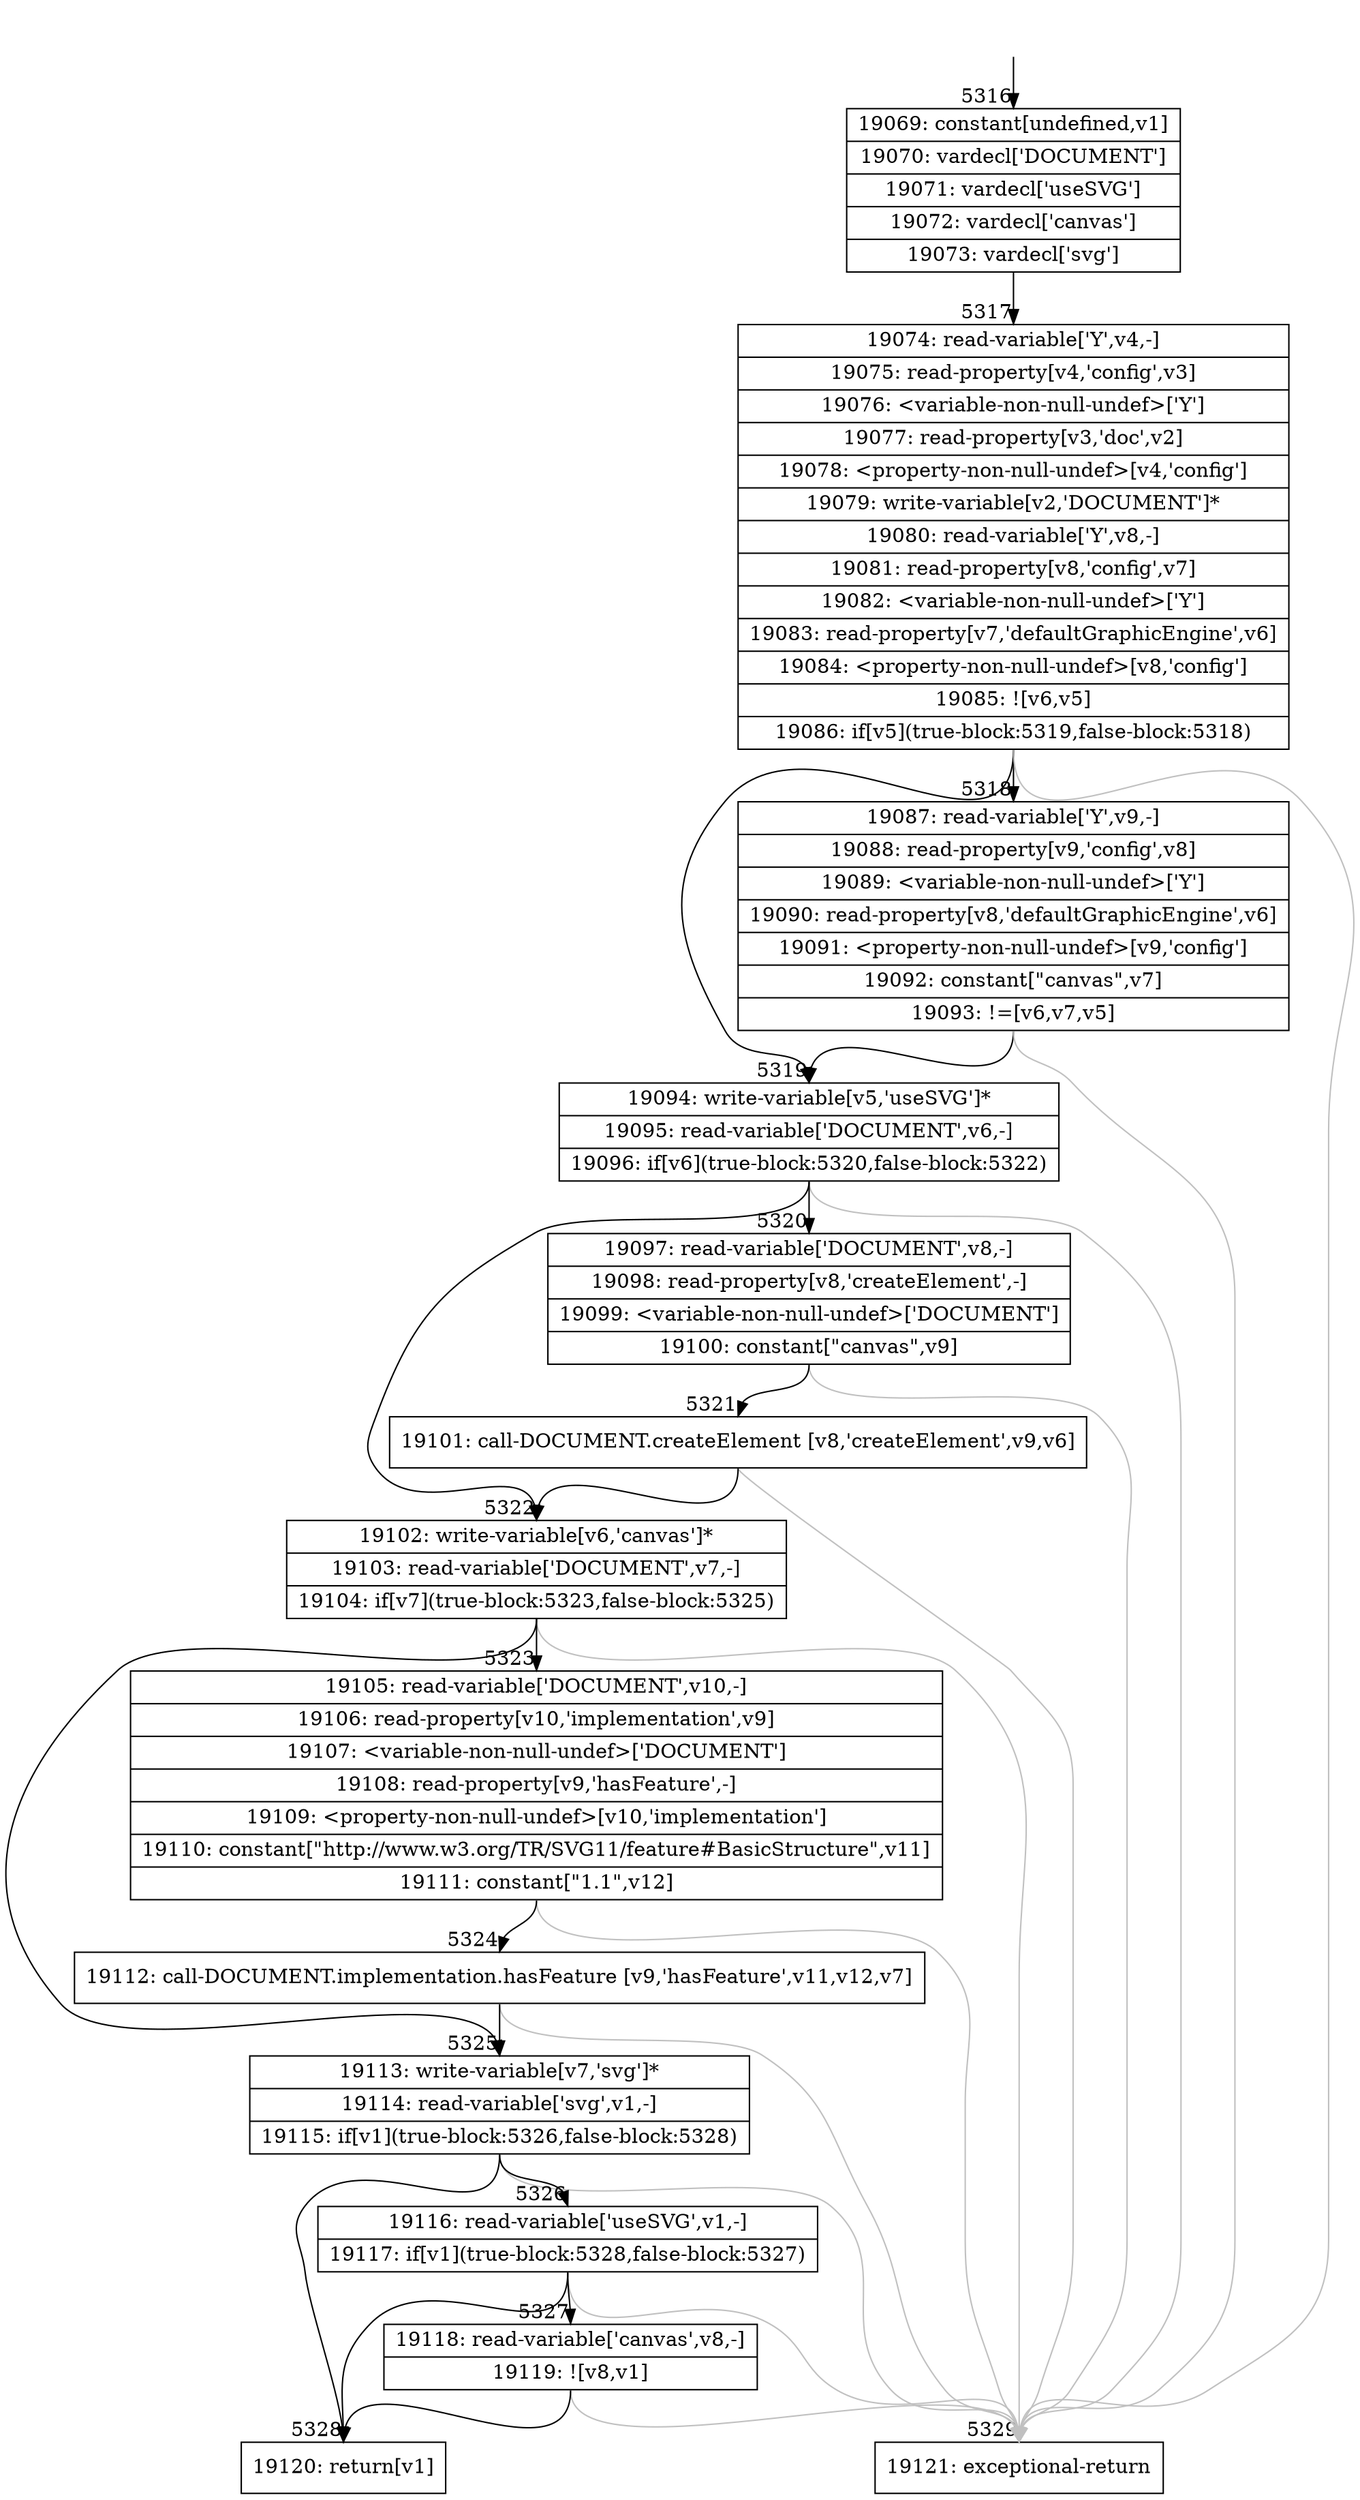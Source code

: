 digraph {
rankdir="TD"
BB_entry251[shape=none,label=""];
BB_entry251 -> BB5316 [tailport=s, headport=n, headlabel="    5316"]
BB5316 [shape=record label="{19069: constant[undefined,v1]|19070: vardecl['DOCUMENT']|19071: vardecl['useSVG']|19072: vardecl['canvas']|19073: vardecl['svg']}" ] 
BB5316 -> BB5317 [tailport=s, headport=n, headlabel="      5317"]
BB5317 [shape=record label="{19074: read-variable['Y',v4,-]|19075: read-property[v4,'config',v3]|19076: \<variable-non-null-undef\>['Y']|19077: read-property[v3,'doc',v2]|19078: \<property-non-null-undef\>[v4,'config']|19079: write-variable[v2,'DOCUMENT']*|19080: read-variable['Y',v8,-]|19081: read-property[v8,'config',v7]|19082: \<variable-non-null-undef\>['Y']|19083: read-property[v7,'defaultGraphicEngine',v6]|19084: \<property-non-null-undef\>[v8,'config']|19085: ![v6,v5]|19086: if[v5](true-block:5319,false-block:5318)}" ] 
BB5317 -> BB5319 [tailport=s, headport=n, headlabel="      5319"]
BB5317 -> BB5318 [tailport=s, headport=n, headlabel="      5318"]
BB5317 -> BB5329 [tailport=s, headport=n, color=gray, headlabel="      5329"]
BB5318 [shape=record label="{19087: read-variable['Y',v9,-]|19088: read-property[v9,'config',v8]|19089: \<variable-non-null-undef\>['Y']|19090: read-property[v8,'defaultGraphicEngine',v6]|19091: \<property-non-null-undef\>[v9,'config']|19092: constant[\"canvas\",v7]|19093: !=[v6,v7,v5]}" ] 
BB5318 -> BB5319 [tailport=s, headport=n]
BB5318 -> BB5329 [tailport=s, headport=n, color=gray]
BB5319 [shape=record label="{19094: write-variable[v5,'useSVG']*|19095: read-variable['DOCUMENT',v6,-]|19096: if[v6](true-block:5320,false-block:5322)}" ] 
BB5319 -> BB5322 [tailport=s, headport=n, headlabel="      5322"]
BB5319 -> BB5320 [tailport=s, headport=n, headlabel="      5320"]
BB5319 -> BB5329 [tailport=s, headport=n, color=gray]
BB5320 [shape=record label="{19097: read-variable['DOCUMENT',v8,-]|19098: read-property[v8,'createElement',-]|19099: \<variable-non-null-undef\>['DOCUMENT']|19100: constant[\"canvas\",v9]}" ] 
BB5320 -> BB5321 [tailport=s, headport=n, headlabel="      5321"]
BB5320 -> BB5329 [tailport=s, headport=n, color=gray]
BB5321 [shape=record label="{19101: call-DOCUMENT.createElement [v8,'createElement',v9,v6]}" ] 
BB5321 -> BB5322 [tailport=s, headport=n]
BB5321 -> BB5329 [tailport=s, headport=n, color=gray]
BB5322 [shape=record label="{19102: write-variable[v6,'canvas']*|19103: read-variable['DOCUMENT',v7,-]|19104: if[v7](true-block:5323,false-block:5325)}" ] 
BB5322 -> BB5325 [tailport=s, headport=n, headlabel="      5325"]
BB5322 -> BB5323 [tailport=s, headport=n, headlabel="      5323"]
BB5322 -> BB5329 [tailport=s, headport=n, color=gray]
BB5323 [shape=record label="{19105: read-variable['DOCUMENT',v10,-]|19106: read-property[v10,'implementation',v9]|19107: \<variable-non-null-undef\>['DOCUMENT']|19108: read-property[v9,'hasFeature',-]|19109: \<property-non-null-undef\>[v10,'implementation']|19110: constant[\"http://www.w3.org/TR/SVG11/feature#BasicStructure\",v11]|19111: constant[\"1.1\",v12]}" ] 
BB5323 -> BB5324 [tailport=s, headport=n, headlabel="      5324"]
BB5323 -> BB5329 [tailport=s, headport=n, color=gray]
BB5324 [shape=record label="{19112: call-DOCUMENT.implementation.hasFeature [v9,'hasFeature',v11,v12,v7]}" ] 
BB5324 -> BB5325 [tailport=s, headport=n]
BB5324 -> BB5329 [tailport=s, headport=n, color=gray]
BB5325 [shape=record label="{19113: write-variable[v7,'svg']*|19114: read-variable['svg',v1,-]|19115: if[v1](true-block:5326,false-block:5328)}" ] 
BB5325 -> BB5328 [tailport=s, headport=n, headlabel="      5328"]
BB5325 -> BB5326 [tailport=s, headport=n, headlabel="      5326"]
BB5325 -> BB5329 [tailport=s, headport=n, color=gray]
BB5326 [shape=record label="{19116: read-variable['useSVG',v1,-]|19117: if[v1](true-block:5328,false-block:5327)}" ] 
BB5326 -> BB5328 [tailport=s, headport=n]
BB5326 -> BB5327 [tailport=s, headport=n, headlabel="      5327"]
BB5326 -> BB5329 [tailport=s, headport=n, color=gray]
BB5327 [shape=record label="{19118: read-variable['canvas',v8,-]|19119: ![v8,v1]}" ] 
BB5327 -> BB5328 [tailport=s, headport=n]
BB5327 -> BB5329 [tailport=s, headport=n, color=gray]
BB5328 [shape=record label="{19120: return[v1]}" ] 
BB5329 [shape=record label="{19121: exceptional-return}" ] 
//#$~ 10193
}
